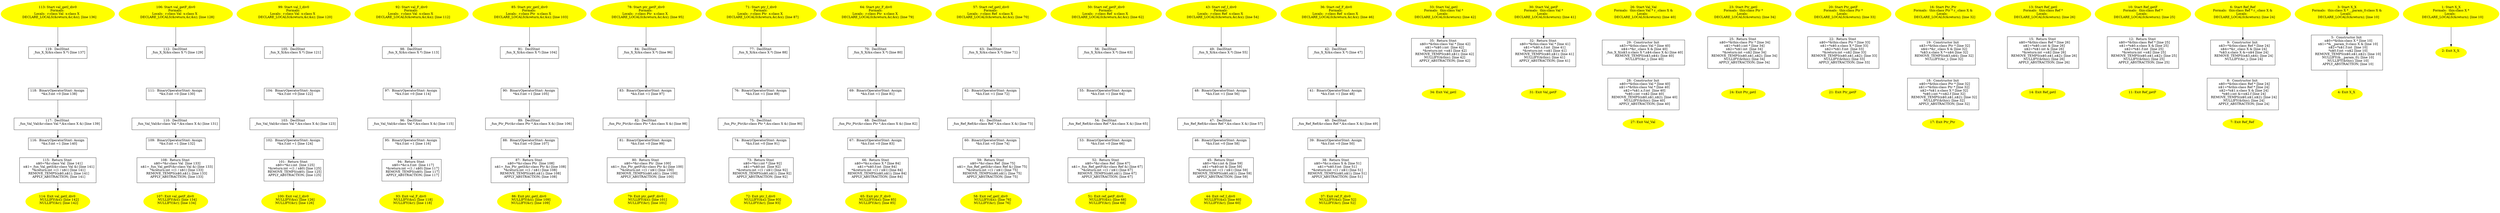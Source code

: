 /* @generated */
digraph iCFG {
119 [label="119:  DeclStmt \n   _fun_X_X(&x:class X *) [line 137]\n " shape="box"]
	

	 119 -> 118 ;
118 [label="118:  BinaryOperatorStmt: Assign \n   *&x.f:int =0 [line 138]\n " shape="box"]
	

	 118 -> 117 ;
117 [label="117:  DeclStmt \n   _fun_Val_Val(&r:class Val *,&x:class X &) [line 139]\n " shape="box"]
	

	 117 -> 116 ;
116 [label="116:  BinaryOperatorStmt: Assign \n   *&x.f:int =1 [line 140]\n " shape="box"]
	

	 116 -> 115 ;
115 [label="115:  Return Stmt \n   n$0=*&r:class Val  [line 141]\n  n$1=_fun_Val_getI(&r:class Val &) [line 141]\n  *&return:int =(1 / n$1) [line 141]\n  REMOVE_TEMPS(n$0,n$1); [line 141]\n  APPLY_ABSTRACTION; [line 141]\n " shape="box"]
	

	 115 -> 114 ;
114 [label="114: Exit val_getI_div0 \n   NULLIFY(&x); [line 142]\n  NULLIFY(&r); [line 142]\n " color=yellow style=filled]
	

113 [label="113: Start val_getI_div0\nFormals: \nLocals:  r:class Val  x:class X  \n   DECLARE_LOCALS(&return,&r,&x); [line 136]\n " color=yellow style=filled]
	

	 113 -> 119 ;
112 [label="112:  DeclStmt \n   _fun_X_X(&x:class X *) [line 129]\n " shape="box"]
	

	 112 -> 111 ;
111 [label="111:  BinaryOperatorStmt: Assign \n   *&x.f:int =0 [line 130]\n " shape="box"]
	

	 111 -> 110 ;
110 [label="110:  DeclStmt \n   _fun_Val_Val(&r:class Val *,&x:class X &) [line 131]\n " shape="box"]
	

	 110 -> 109 ;
109 [label="109:  BinaryOperatorStmt: Assign \n   *&x.f:int =1 [line 132]\n " shape="box"]
	

	 109 -> 108 ;
108 [label="108:  Return Stmt \n   n$0=*&r:class Val  [line 133]\n  n$1=_fun_Val_getF(&r:class Val &) [line 133]\n  *&return:int =(1 / n$1) [line 133]\n  REMOVE_TEMPS(n$0,n$1); [line 133]\n  APPLY_ABSTRACTION; [line 133]\n " shape="box"]
	

	 108 -> 107 ;
107 [label="107: Exit val_getF_div0 \n   NULLIFY(&x); [line 134]\n  NULLIFY(&r); [line 134]\n " color=yellow style=filled]
	

106 [label="106: Start val_getF_div0\nFormals: \nLocals:  r:class Val  x:class X  \n   DECLARE_LOCALS(&return,&r,&x); [line 128]\n " color=yellow style=filled]
	

	 106 -> 112 ;
105 [label="105:  DeclStmt \n   _fun_X_X(&x:class X *) [line 121]\n " shape="box"]
	

	 105 -> 104 ;
104 [label="104:  BinaryOperatorStmt: Assign \n   *&x.f:int =0 [line 122]\n " shape="box"]
	

	 104 -> 103 ;
103 [label="103:  DeclStmt \n   _fun_Val_Val(&r:class Val *,&x:class X &) [line 123]\n " shape="box"]
	

	 103 -> 102 ;
102 [label="102:  BinaryOperatorStmt: Assign \n   *&x.f:int =1 [line 124]\n " shape="box"]
	

	 102 -> 101 ;
101 [label="101:  Return Stmt \n   n$0=*&r.i:int  [line 125]\n  *&return:int =(1 / n$0) [line 125]\n  REMOVE_TEMPS(n$0); [line 125]\n  APPLY_ABSTRACTION; [line 125]\n " shape="box"]
	

	 101 -> 100 ;
100 [label="100: Exit val_I_div0 \n   NULLIFY(&x); [line 126]\n  NULLIFY(&r); [line 126]\n " color=yellow style=filled]
	

99 [label="99: Start val_I_div0\nFormals: \nLocals:  r:class Val  x:class X  \n   DECLARE_LOCALS(&return,&r,&x); [line 120]\n " color=yellow style=filled]
	

	 99 -> 105 ;
98 [label="98:  DeclStmt \n   _fun_X_X(&x:class X *) [line 113]\n " shape="box"]
	

	 98 -> 97 ;
97 [label="97:  BinaryOperatorStmt: Assign \n   *&x.f:int =0 [line 114]\n " shape="box"]
	

	 97 -> 96 ;
96 [label="96:  DeclStmt \n   _fun_Val_Val(&r:class Val *,&x:class X &) [line 115]\n " shape="box"]
	

	 96 -> 95 ;
95 [label="95:  BinaryOperatorStmt: Assign \n   *&x.f:int =1 [line 116]\n " shape="box"]
	

	 95 -> 94 ;
94 [label="94:  Return Stmt \n   n$0=*&r.x.f:int  [line 117]\n  *&return:int =(1 / n$0) [line 117]\n  REMOVE_TEMPS(n$0); [line 117]\n  APPLY_ABSTRACTION; [line 117]\n " shape="box"]
	

	 94 -> 93 ;
93 [label="93: Exit val_F_div0 \n   NULLIFY(&x); [line 118]\n  NULLIFY(&r); [line 118]\n " color=yellow style=filled]
	

92 [label="92: Start val_F_div0\nFormals: \nLocals:  r:class Val  x:class X  \n   DECLARE_LOCALS(&return,&r,&x); [line 112]\n " color=yellow style=filled]
	

	 92 -> 98 ;
91 [label="91:  DeclStmt \n   _fun_X_X(&x:class X *) [line 104]\n " shape="box"]
	

	 91 -> 90 ;
90 [label="90:  BinaryOperatorStmt: Assign \n   *&x.f:int =1 [line 105]\n " shape="box"]
	

	 90 -> 89 ;
89 [label="89:  DeclStmt \n   _fun_Ptr_Ptr(&r:class Ptr *,&x:class X &) [line 106]\n " shape="box"]
	

	 89 -> 88 ;
88 [label="88:  BinaryOperatorStmt: Assign \n   *&x.f:int =0 [line 107]\n " shape="box"]
	

	 88 -> 87 ;
87 [label="87:  Return Stmt \n   n$0=*&r:class Ptr  [line 108]\n  n$1=_fun_Ptr_getI(&r:class Ptr &) [line 108]\n  *&return:int =(1 / n$1) [line 108]\n  REMOVE_TEMPS(n$0,n$1); [line 108]\n  APPLY_ABSTRACTION; [line 108]\n " shape="box"]
	

	 87 -> 86 ;
86 [label="86: Exit ptr_getI_div0 \n   NULLIFY(&x); [line 109]\n  NULLIFY(&r); [line 109]\n " color=yellow style=filled]
	

85 [label="85: Start ptr_getI_div0\nFormals: \nLocals:  r:class Ptr  x:class X  \n   DECLARE_LOCALS(&return,&r,&x); [line 103]\n " color=yellow style=filled]
	

	 85 -> 91 ;
84 [label="84:  DeclStmt \n   _fun_X_X(&x:class X *) [line 96]\n " shape="box"]
	

	 84 -> 83 ;
83 [label="83:  BinaryOperatorStmt: Assign \n   *&x.f:int =1 [line 97]\n " shape="box"]
	

	 83 -> 82 ;
82 [label="82:  DeclStmt \n   _fun_Ptr_Ptr(&r:class Ptr *,&x:class X &) [line 98]\n " shape="box"]
	

	 82 -> 81 ;
81 [label="81:  BinaryOperatorStmt: Assign \n   *&x.f:int =0 [line 99]\n " shape="box"]
	

	 81 -> 80 ;
80 [label="80:  Return Stmt \n   n$0=*&r:class Ptr  [line 100]\n  n$1=_fun_Ptr_getF(&r:class Ptr &) [line 100]\n  *&return:int =(1 / n$1) [line 100]\n  REMOVE_TEMPS(n$0,n$1); [line 100]\n  APPLY_ABSTRACTION; [line 100]\n " shape="box"]
	

	 80 -> 79 ;
79 [label="79: Exit ptr_getF_div0 \n   NULLIFY(&x); [line 101]\n  NULLIFY(&r); [line 101]\n " color=yellow style=filled]
	

78 [label="78: Start ptr_getF_div0\nFormals: \nLocals:  r:class Ptr  x:class X  \n   DECLARE_LOCALS(&return,&r,&x); [line 95]\n " color=yellow style=filled]
	

	 78 -> 84 ;
77 [label="77:  DeclStmt \n   _fun_X_X(&x:class X *) [line 88]\n " shape="box"]
	

	 77 -> 76 ;
76 [label="76:  BinaryOperatorStmt: Assign \n   *&x.f:int =1 [line 89]\n " shape="box"]
	

	 76 -> 75 ;
75 [label="75:  DeclStmt \n   _fun_Ptr_Ptr(&r:class Ptr *,&x:class X &) [line 90]\n " shape="box"]
	

	 75 -> 74 ;
74 [label="74:  BinaryOperatorStmt: Assign \n   *&x.f:int =0 [line 91]\n " shape="box"]
	

	 74 -> 73 ;
73 [label="73:  Return Stmt \n   n$0=*&r.i:int * [line 92]\n  n$1=*n$0:int  [line 92]\n  *&return:int =(1 / n$1) [line 92]\n  REMOVE_TEMPS(n$0,n$1); [line 92]\n  APPLY_ABSTRACTION; [line 92]\n " shape="box"]
	

	 73 -> 72 ;
72 [label="72: Exit ptr_I_div0 \n   NULLIFY(&x); [line 93]\n  NULLIFY(&r); [line 93]\n " color=yellow style=filled]
	

71 [label="71: Start ptr_I_div0\nFormals: \nLocals:  r:class Ptr  x:class X  \n   DECLARE_LOCALS(&return,&r,&x); [line 87]\n " color=yellow style=filled]
	

	 71 -> 77 ;
70 [label="70:  DeclStmt \n   _fun_X_X(&x:class X *) [line 80]\n " shape="box"]
	

	 70 -> 69 ;
69 [label="69:  BinaryOperatorStmt: Assign \n   *&x.f:int =1 [line 81]\n " shape="box"]
	

	 69 -> 68 ;
68 [label="68:  DeclStmt \n   _fun_Ptr_Ptr(&r:class Ptr *,&x:class X &) [line 82]\n " shape="box"]
	

	 68 -> 67 ;
67 [label="67:  BinaryOperatorStmt: Assign \n   *&x.f:int =0 [line 83]\n " shape="box"]
	

	 67 -> 66 ;
66 [label="66:  Return Stmt \n   n$0=*&r.x:class X * [line 84]\n  n$1=*n$0.f:int  [line 84]\n  *&return:int =(1 / n$1) [line 84]\n  REMOVE_TEMPS(n$0,n$1); [line 84]\n  APPLY_ABSTRACTION; [line 84]\n " shape="box"]
	

	 66 -> 65 ;
65 [label="65: Exit ptr_F_div0 \n   NULLIFY(&x); [line 85]\n  NULLIFY(&r); [line 85]\n " color=yellow style=filled]
	

64 [label="64: Start ptr_F_div0\nFormals: \nLocals:  r:class Ptr  x:class X  \n   DECLARE_LOCALS(&return,&r,&x); [line 79]\n " color=yellow style=filled]
	

	 64 -> 70 ;
63 [label="63:  DeclStmt \n   _fun_X_X(&x:class X *) [line 71]\n " shape="box"]
	

	 63 -> 62 ;
62 [label="62:  BinaryOperatorStmt: Assign \n   *&x.f:int =1 [line 72]\n " shape="box"]
	

	 62 -> 61 ;
61 [label="61:  DeclStmt \n   _fun_Ref_Ref(&r:class Ref *,&x:class X &) [line 73]\n " shape="box"]
	

	 61 -> 60 ;
60 [label="60:  BinaryOperatorStmt: Assign \n   *&x.f:int =0 [line 74]\n " shape="box"]
	

	 60 -> 59 ;
59 [label="59:  Return Stmt \n   n$0=*&r:class Ref  [line 75]\n  n$1=_fun_Ref_getI(&r:class Ref &) [line 75]\n  *&return:int =(1 / n$1) [line 75]\n  REMOVE_TEMPS(n$0,n$1); [line 75]\n  APPLY_ABSTRACTION; [line 75]\n " shape="box"]
	

	 59 -> 58 ;
58 [label="58: Exit ref_getI_div0 \n   NULLIFY(&x); [line 76]\n  NULLIFY(&r); [line 76]\n " color=yellow style=filled]
	

57 [label="57: Start ref_getI_div0\nFormals: \nLocals:  r:class Ref  x:class X  \n   DECLARE_LOCALS(&return,&r,&x); [line 70]\n " color=yellow style=filled]
	

	 57 -> 63 ;
56 [label="56:  DeclStmt \n   _fun_X_X(&x:class X *) [line 63]\n " shape="box"]
	

	 56 -> 55 ;
55 [label="55:  BinaryOperatorStmt: Assign \n   *&x.f:int =1 [line 64]\n " shape="box"]
	

	 55 -> 54 ;
54 [label="54:  DeclStmt \n   _fun_Ref_Ref(&r:class Ref *,&x:class X &) [line 65]\n " shape="box"]
	

	 54 -> 53 ;
53 [label="53:  BinaryOperatorStmt: Assign \n   *&x.f:int =0 [line 66]\n " shape="box"]
	

	 53 -> 52 ;
52 [label="52:  Return Stmt \n   n$0=*&r:class Ref  [line 67]\n  n$1=_fun_Ref_getF(&r:class Ref &) [line 67]\n  *&return:int =(1 / n$1) [line 67]\n  REMOVE_TEMPS(n$0,n$1); [line 67]\n  APPLY_ABSTRACTION; [line 67]\n " shape="box"]
	

	 52 -> 51 ;
51 [label="51: Exit ref_getF_div0 \n   NULLIFY(&x); [line 68]\n  NULLIFY(&r); [line 68]\n " color=yellow style=filled]
	

50 [label="50: Start ref_getF_div0\nFormals: \nLocals:  r:class Ref  x:class X  \n   DECLARE_LOCALS(&return,&r,&x); [line 62]\n " color=yellow style=filled]
	

	 50 -> 56 ;
49 [label="49:  DeclStmt \n   _fun_X_X(&x:class X *) [line 55]\n " shape="box"]
	

	 49 -> 48 ;
48 [label="48:  BinaryOperatorStmt: Assign \n   *&x.f:int =1 [line 56]\n " shape="box"]
	

	 48 -> 47 ;
47 [label="47:  DeclStmt \n   _fun_Ref_Ref(&r:class Ref *,&x:class X &) [line 57]\n " shape="box"]
	

	 47 -> 46 ;
46 [label="46:  BinaryOperatorStmt: Assign \n   *&x.f:int =0 [line 58]\n " shape="box"]
	

	 46 -> 45 ;
45 [label="45:  Return Stmt \n   n$0=*&r.i:int & [line 59]\n  n$1=*n$0:int & [line 59]\n  *&return:int =(1 / n$1) [line 59]\n  REMOVE_TEMPS(n$0,n$1); [line 59]\n  APPLY_ABSTRACTION; [line 59]\n " shape="box"]
	

	 45 -> 44 ;
44 [label="44: Exit ref_I_div0 \n   NULLIFY(&x); [line 60]\n  NULLIFY(&r); [line 60]\n " color=yellow style=filled]
	

43 [label="43: Start ref_I_div0\nFormals: \nLocals:  r:class Ref  x:class X  \n   DECLARE_LOCALS(&return,&r,&x); [line 54]\n " color=yellow style=filled]
	

	 43 -> 49 ;
42 [label="42:  DeclStmt \n   _fun_X_X(&x:class X *) [line 47]\n " shape="box"]
	

	 42 -> 41 ;
41 [label="41:  BinaryOperatorStmt: Assign \n   *&x.f:int =1 [line 48]\n " shape="box"]
	

	 41 -> 40 ;
40 [label="40:  DeclStmt \n   _fun_Ref_Ref(&r:class Ref *,&x:class X &) [line 49]\n " shape="box"]
	

	 40 -> 39 ;
39 [label="39:  BinaryOperatorStmt: Assign \n   *&x.f:int =0 [line 50]\n " shape="box"]
	

	 39 -> 38 ;
38 [label="38:  Return Stmt \n   n$0=*&r.x:class X & [line 51]\n  n$1=*n$0.f:int  [line 51]\n  *&return:int =(1 / n$1) [line 51]\n  REMOVE_TEMPS(n$0,n$1); [line 51]\n  APPLY_ABSTRACTION; [line 51]\n " shape="box"]
	

	 38 -> 37 ;
37 [label="37: Exit ref_F_div0 \n   NULLIFY(&x); [line 52]\n  NULLIFY(&r); [line 52]\n " color=yellow style=filled]
	

36 [label="36: Start ref_F_div0\nFormals: \nLocals:  r:class Ref  x:class X  \n   DECLARE_LOCALS(&return,&r,&x); [line 46]\n " color=yellow style=filled]
	

	 36 -> 42 ;
35 [label="35:  Return Stmt \n   n$0=*&this:class Val * [line 42]\n  n$1=*n$0.i:int  [line 42]\n  *&return:int =n$1 [line 42]\n  REMOVE_TEMPS(n$0,n$1); [line 42]\n  NULLIFY(&this); [line 42]\n  APPLY_ABSTRACTION; [line 42]\n " shape="box"]
	

	 35 -> 34 ;
34 [label="34: Exit Val_getI \n  " color=yellow style=filled]
	

33 [label="33: Start Val_getI\nFormals:  this:class Val *\nLocals:  \n   DECLARE_LOCALS(&return); [line 42]\n " color=yellow style=filled]
	

	 33 -> 35 ;
32 [label="32:  Return Stmt \n   n$0=*&this:class Val * [line 41]\n  n$1=*n$0.x.f:int  [line 41]\n  *&return:int =n$1 [line 41]\n  REMOVE_TEMPS(n$0,n$1); [line 41]\n  NULLIFY(&this); [line 41]\n  APPLY_ABSTRACTION; [line 41]\n " shape="box"]
	

	 32 -> 31 ;
31 [label="31: Exit Val_getF \n  " color=yellow style=filled]
	

30 [label="30: Start Val_getF\nFormals:  this:class Val *\nLocals:  \n   DECLARE_LOCALS(&return); [line 41]\n " color=yellow style=filled]
	

	 30 -> 32 ;
29 [label="29:  Constructor Init \n   n$3=*&this:class Val * [line 40]\n  n$4=*&r_:class X & [line 40]\n  _fun_X_X(n$3.x:class X *,n$4:class X &) [line 40]\n  REMOVE_TEMPS(n$3,n$4); [line 40]\n  NULLIFY(&r_); [line 40]\n " shape="box"]
	

	 29 -> 28 ;
28 [label="28:  Constructor Init \n   n$0=*&this:class Val * [line 40]\n  n$1=*&this:class Val * [line 40]\n  n$2=*n$1.x.f:int  [line 40]\n  *n$0.i:int =n$2 [line 40]\n  REMOVE_TEMPS(n$0,n$1,n$2); [line 40]\n  NULLIFY(&this); [line 40]\n  APPLY_ABSTRACTION; [line 40]\n " shape="box"]
	

	 28 -> 27 ;
27 [label="27: Exit Val_Val \n  " color=yellow style=filled]
	

26 [label="26: Start Val_Val\nFormals:  this:class Val * r_:class X &\nLocals:  \n   DECLARE_LOCALS(&return); [line 40]\n " color=yellow style=filled]
	

	 26 -> 29 ;
25 [label="25:  Return Stmt \n   n$0=*&this:class Ptr * [line 34]\n  n$1=*n$0.i:int * [line 34]\n  n$2=*n$1:int  [line 34]\n  *&return:int =n$2 [line 34]\n  REMOVE_TEMPS(n$0,n$1,n$2); [line 34]\n  NULLIFY(&this); [line 34]\n  APPLY_ABSTRACTION; [line 34]\n " shape="box"]
	

	 25 -> 24 ;
24 [label="24: Exit Ptr_getI \n  " color=yellow style=filled]
	

23 [label="23: Start Ptr_getI\nFormals:  this:class Ptr *\nLocals:  \n   DECLARE_LOCALS(&return); [line 34]\n " color=yellow style=filled]
	

	 23 -> 25 ;
22 [label="22:  Return Stmt \n   n$0=*&this:class Ptr * [line 33]\n  n$1=*n$0.x:class X * [line 33]\n  n$2=*n$1.f:int  [line 33]\n  *&return:int =n$2 [line 33]\n  REMOVE_TEMPS(n$0,n$1,n$2); [line 33]\n  NULLIFY(&this); [line 33]\n  APPLY_ABSTRACTION; [line 33]\n " shape="box"]
	

	 22 -> 21 ;
21 [label="21: Exit Ptr_getF \n  " color=yellow style=filled]
	

20 [label="20: Start Ptr_getF\nFormals:  this:class Ptr *\nLocals:  \n   DECLARE_LOCALS(&return); [line 33]\n " color=yellow style=filled]
	

	 20 -> 22 ;
19 [label="19:  Constructor Init \n   n$3=*&this:class Ptr * [line 32]\n  n$4=*&r_:class X & [line 32]\n  *n$3.x:class X *=n$4 [line 32]\n  REMOVE_TEMPS(n$3,n$4); [line 32]\n  NULLIFY(&r_); [line 32]\n " shape="box"]
	

	 19 -> 18 ;
18 [label="18:  Constructor Init \n   n$0=*&this:class Ptr * [line 32]\n  n$1=*&this:class Ptr * [line 32]\n  n$2=*n$1.x:class X * [line 32]\n  *n$0.i:int *=n$2.f [line 32]\n  REMOVE_TEMPS(n$0,n$1,n$2); [line 32]\n  NULLIFY(&this); [line 32]\n  APPLY_ABSTRACTION; [line 32]\n " shape="box"]
	

	 18 -> 17 ;
17 [label="17: Exit Ptr_Ptr \n  " color=yellow style=filled]
	

16 [label="16: Start Ptr_Ptr\nFormals:  this:class Ptr * r_:class X &\nLocals:  \n   DECLARE_LOCALS(&return); [line 32]\n " color=yellow style=filled]
	

	 16 -> 19 ;
15 [label="15:  Return Stmt \n   n$0=*&this:class Ref * [line 26]\n  n$1=*n$0.i:int & [line 26]\n  n$2=*n$1:int & [line 26]\n  *&return:int =n$2 [line 26]\n  REMOVE_TEMPS(n$0,n$1,n$2); [line 26]\n  NULLIFY(&this); [line 26]\n  APPLY_ABSTRACTION; [line 26]\n " shape="box"]
	

	 15 -> 14 ;
14 [label="14: Exit Ref_getI \n  " color=yellow style=filled]
	

13 [label="13: Start Ref_getI\nFormals:  this:class Ref *\nLocals:  \n   DECLARE_LOCALS(&return); [line 26]\n " color=yellow style=filled]
	

	 13 -> 15 ;
12 [label="12:  Return Stmt \n   n$0=*&this:class Ref * [line 25]\n  n$1=*n$0.x:class X & [line 25]\n  n$2=*n$1.f:int  [line 25]\n  *&return:int =n$2 [line 25]\n  REMOVE_TEMPS(n$0,n$1,n$2); [line 25]\n  NULLIFY(&this); [line 25]\n  APPLY_ABSTRACTION; [line 25]\n " shape="box"]
	

	 12 -> 11 ;
11 [label="11: Exit Ref_getF \n  " color=yellow style=filled]
	

10 [label="10: Start Ref_getF\nFormals:  this:class Ref *\nLocals:  \n   DECLARE_LOCALS(&return); [line 25]\n " color=yellow style=filled]
	

	 10 -> 12 ;
9 [label="9:  Constructor Init \n   n$3=*&this:class Ref * [line 24]\n  n$4=*&r_:class X & [line 24]\n  *n$3.x:class X &=n$4 [line 24]\n  REMOVE_TEMPS(n$3,n$4); [line 24]\n  NULLIFY(&r_); [line 24]\n " shape="box"]
	

	 9 -> 8 ;
8 [label="8:  Constructor Init \n   n$0=*&this:class Ref * [line 24]\n  n$1=*&this:class Ref * [line 24]\n  n$2=*n$1.x:class X & [line 24]\n  *n$0.i:int &=n$2.f [line 24]\n  REMOVE_TEMPS(n$0,n$1,n$2); [line 24]\n  NULLIFY(&this); [line 24]\n  APPLY_ABSTRACTION; [line 24]\n " shape="box"]
	

	 8 -> 7 ;
7 [label="7: Exit Ref_Ref \n  " color=yellow style=filled]
	

6 [label="6: Start Ref_Ref\nFormals:  this:class Ref * r_:class X &\nLocals:  \n   DECLARE_LOCALS(&return); [line 24]\n " color=yellow style=filled]
	

	 6 -> 9 ;
5 [label="5:  Constructor Init \n   n$0=*&this:class X * [line 10]\n  n$1=*&__param_0:class X & [line 10]\n  n$2=*n$1.f:int  [line 10]\n  *n$0.f:int =n$2 [line 10]\n  REMOVE_TEMPS(n$0,n$1,n$2); [line 10]\n  NULLIFY(&__param_0); [line 10]\n  NULLIFY(&this); [line 10]\n  APPLY_ABSTRACTION; [line 10]\n " shape="box"]
	

	 5 -> 4 ;
4 [label="4: Exit X_X \n  " color=yellow style=filled]
	

3 [label="3: Start X_X\nFormals:  this:class X * __param_0:class X &\nLocals:  \n   DECLARE_LOCALS(&return); [line 10]\n " color=yellow style=filled]
	

	 3 -> 5 ;
2 [label="2: Exit X_X \n  " color=yellow style=filled]
	

1 [label="1: Start X_X\nFormals:  this:class X *\nLocals:  \n   DECLARE_LOCALS(&return); [line 10]\n " color=yellow style=filled]
	

	 1 -> 2 ;
}
